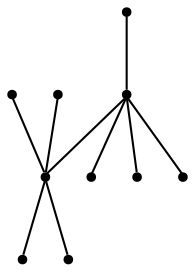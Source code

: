 graph {
  node [shape=point,comment="{\"directed\":false,\"doi\":\"10.1007/3-540-46648-7_38\",\"figure\":\"? (3)\"}"]

  v0 [pos="1555.4444560103357,1542.663791351443"]
  v1 [pos="1375.1718830145153,1136.8444148636393"]
  v2 [pos="1375.1718830145153,1406.8905371091075"]
  v3 [pos="1555.4444560103357,1226.8597995436553"]
  v4 [pos="1194.8993100186942,1406.8905371091075"]
  v5 [pos="1375.171883014515,1542.6637913514433"]
  v6 [pos="1285.1606070554344,1226.8597995436555"]
  v7 [pos="1285.1606070554344,1136.8444148636393"]
  v8 [pos="1194.8993100186945,1317.1251850077117"]
  v9 [pos="1194.8993100186945,1226.8597995436555"]

  v0 -- v2 [id="-1",pos="1555.4444560103357,1542.663791351443 1555.1944349326761,1497.906083898185 1555.1944349326761,1497.906083898185 1555.1944349326761,1497.906083898185 1465.1831589735957,1406.8905371091075 1465.1831589735957,1406.8905371091075 1465.1831589735957,1406.8905371091075 1375.1718830145153,1406.8905371091075 1375.1718830145153,1406.8905371091075 1375.1718830145153,1406.8905371091075"]
  v9 -- v6 [id="-2",pos="1194.8993100186945,1226.8597995436555 1285.1606070554344,1226.8597995436555 1285.1606070554344,1226.8597995436555 1285.1606070554344,1226.8597995436555"]
  v6 -- v8 [id="-3",pos="1285.1606070554344,1226.8597995436555 1285.1606070554344,1271.8674759863734 1285.1606070554344,1271.8674759863734 1285.1606070554344,1271.8674759863734 1240.1550326621295,1316.8751206345112 1240.1550326621295,1316.8751206345112 1240.1550326621295,1316.8751206345112 1194.8993100186945,1317.1251850077117 1194.8993100186945,1317.1251850077117 1194.8993100186945,1317.1251850077117"]
  v6 -- v1 [id="-4",pos="1285.1606070554344,1226.8597995436555 1330.1663086212102,1226.8598313382356 1330.1663086212102,1226.8598313382356 1330.1663086212102,1226.8598313382356 1375.171883014515,1181.852059511777 1375.171883014515,1181.852059511777 1375.171883014515,1181.852059511777 1375.1718830145153,1136.8444148636393 1375.1718830145153,1136.8444148636393 1375.1718830145153,1136.8444148636393"]
  v5 -- v2 [id="-5",pos="1375.171883014515,1542.6637913514433 1375.1718830145153,1406.8905371091075 1375.1718830145153,1406.8905371091075 1375.1718830145153,1406.8905371091075"]
  v2 -- v3 [id="-6",pos="1375.1718830145153,1406.8905371091075 1555.4444560103357,1226.8597995436553 1555.4444560103357,1226.8597995436553 1555.4444560103357,1226.8597995436553"]
  v6 -- v2 [id="-7",pos="1285.1606070554344,1226.8597995436555 1375.171883014515,1316.8751206345112 1375.171883014515,1316.8751206345112 1375.171883014515,1316.8751206345112 1375.1718830145153,1406.8905371091075 1375.1718830145153,1406.8905371091075 1375.1718830145153,1406.8905371091075"]
  v2 -- v4 [id="-8",pos="1375.1718830145153,1406.8905371091075 1194.8993100186942,1406.8905371091075 1194.8993100186942,1406.8905371091075 1194.8993100186942,1406.8905371091075"]
  v6 -- v7 [id="-9",pos="1285.1606070554344,1226.8597995436555 1285.1606070554344,1136.8444148636393 1285.1606070554344,1136.8444148636393 1285.1606070554344,1136.8444148636393"]
}